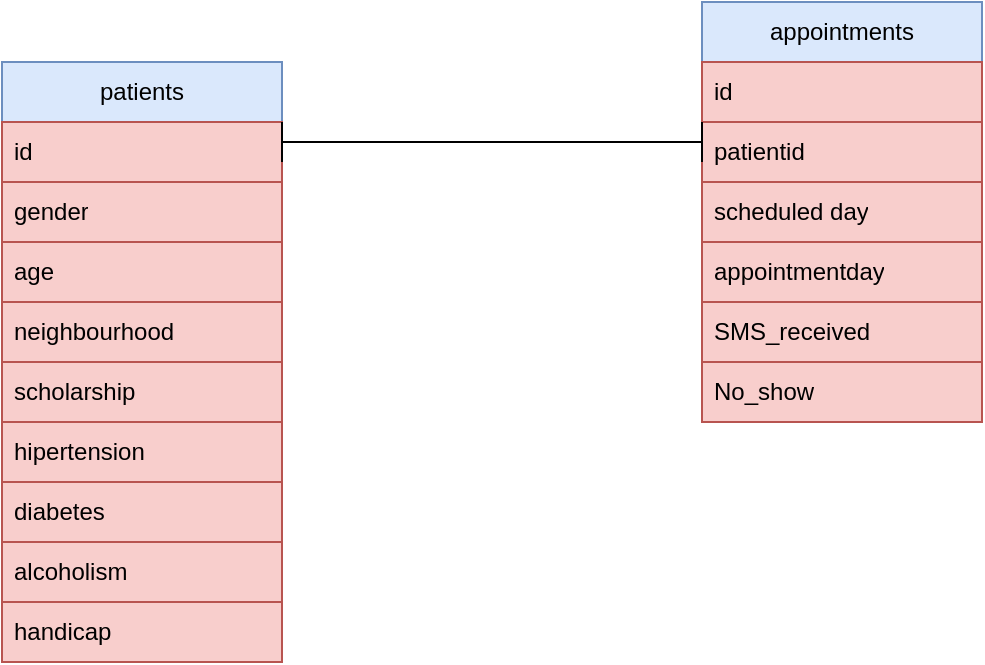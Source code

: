 <mxfile version="24.7.10">
  <diagram name="Page-1" id="d6DGnR5gyuTzXm-v7g0d">
    <mxGraphModel dx="880" dy="434" grid="1" gridSize="10" guides="1" tooltips="1" connect="1" arrows="1" fold="1" page="1" pageScale="1" pageWidth="850" pageHeight="1100" math="0" shadow="0">
      <root>
        <mxCell id="0" />
        <mxCell id="1" parent="0" />
        <mxCell id="CaGl-zAw1Ttkr3YSDuk8-1" value="patients" style="swimlane;fontStyle=0;childLayout=stackLayout;horizontal=1;startSize=30;horizontalStack=0;resizeParent=1;resizeParentMax=0;resizeLast=0;collapsible=1;marginBottom=0;whiteSpace=wrap;html=1;fillColor=#dae8fc;strokeColor=#6c8ebf;" vertex="1" parent="1">
          <mxGeometry x="160" y="160" width="140" height="300" as="geometry" />
        </mxCell>
        <mxCell id="CaGl-zAw1Ttkr3YSDuk8-2" value="id" style="text;strokeColor=#b85450;fillColor=#f8cecc;align=left;verticalAlign=middle;spacingLeft=4;spacingRight=4;overflow=hidden;points=[[0,0.5],[1,0.5]];portConstraint=eastwest;rotatable=0;whiteSpace=wrap;html=1;" vertex="1" parent="CaGl-zAw1Ttkr3YSDuk8-1">
          <mxGeometry y="30" width="140" height="30" as="geometry" />
        </mxCell>
        <mxCell id="CaGl-zAw1Ttkr3YSDuk8-3" value="gender" style="text;strokeColor=#b85450;fillColor=#f8cecc;align=left;verticalAlign=middle;spacingLeft=4;spacingRight=4;overflow=hidden;points=[[0,0.5],[1,0.5]];portConstraint=eastwest;rotatable=0;whiteSpace=wrap;html=1;" vertex="1" parent="CaGl-zAw1Ttkr3YSDuk8-1">
          <mxGeometry y="60" width="140" height="30" as="geometry" />
        </mxCell>
        <mxCell id="CaGl-zAw1Ttkr3YSDuk8-19" value="age" style="text;strokeColor=#b85450;fillColor=#f8cecc;align=left;verticalAlign=middle;spacingLeft=4;spacingRight=4;overflow=hidden;points=[[0,0.5],[1,0.5]];portConstraint=eastwest;rotatable=0;whiteSpace=wrap;html=1;" vertex="1" parent="CaGl-zAw1Ttkr3YSDuk8-1">
          <mxGeometry y="90" width="140" height="30" as="geometry" />
        </mxCell>
        <mxCell id="CaGl-zAw1Ttkr3YSDuk8-4" value="neighbourhood" style="text;strokeColor=#b85450;fillColor=#f8cecc;align=left;verticalAlign=middle;spacingLeft=4;spacingRight=4;overflow=hidden;points=[[0,0.5],[1,0.5]];portConstraint=eastwest;rotatable=0;whiteSpace=wrap;html=1;" vertex="1" parent="CaGl-zAw1Ttkr3YSDuk8-1">
          <mxGeometry y="120" width="140" height="30" as="geometry" />
        </mxCell>
        <mxCell id="CaGl-zAw1Ttkr3YSDuk8-10" value="scholarship" style="text;strokeColor=#b85450;fillColor=#f8cecc;align=left;verticalAlign=middle;spacingLeft=4;spacingRight=4;overflow=hidden;points=[[0,0.5],[1,0.5]];portConstraint=eastwest;rotatable=0;whiteSpace=wrap;html=1;" vertex="1" parent="CaGl-zAw1Ttkr3YSDuk8-1">
          <mxGeometry y="150" width="140" height="30" as="geometry" />
        </mxCell>
        <mxCell id="CaGl-zAw1Ttkr3YSDuk8-11" value="hipertension" style="text;strokeColor=#b85450;fillColor=#f8cecc;align=left;verticalAlign=middle;spacingLeft=4;spacingRight=4;overflow=hidden;points=[[0,0.5],[1,0.5]];portConstraint=eastwest;rotatable=0;whiteSpace=wrap;html=1;" vertex="1" parent="CaGl-zAw1Ttkr3YSDuk8-1">
          <mxGeometry y="180" width="140" height="30" as="geometry" />
        </mxCell>
        <mxCell id="CaGl-zAw1Ttkr3YSDuk8-12" value="diabetes" style="text;strokeColor=#b85450;fillColor=#f8cecc;align=left;verticalAlign=middle;spacingLeft=4;spacingRight=4;overflow=hidden;points=[[0,0.5],[1,0.5]];portConstraint=eastwest;rotatable=0;whiteSpace=wrap;html=1;" vertex="1" parent="CaGl-zAw1Ttkr3YSDuk8-1">
          <mxGeometry y="210" width="140" height="30" as="geometry" />
        </mxCell>
        <mxCell id="CaGl-zAw1Ttkr3YSDuk8-13" value="alcoholism" style="text;strokeColor=#b85450;fillColor=#f8cecc;align=left;verticalAlign=middle;spacingLeft=4;spacingRight=4;overflow=hidden;points=[[0,0.5],[1,0.5]];portConstraint=eastwest;rotatable=0;whiteSpace=wrap;html=1;" vertex="1" parent="CaGl-zAw1Ttkr3YSDuk8-1">
          <mxGeometry y="240" width="140" height="30" as="geometry" />
        </mxCell>
        <mxCell id="CaGl-zAw1Ttkr3YSDuk8-14" value="handicap" style="text;strokeColor=#b85450;fillColor=#f8cecc;align=left;verticalAlign=middle;spacingLeft=4;spacingRight=4;overflow=hidden;points=[[0,0.5],[1,0.5]];portConstraint=eastwest;rotatable=0;whiteSpace=wrap;html=1;" vertex="1" parent="CaGl-zAw1Ttkr3YSDuk8-1">
          <mxGeometry y="270" width="140" height="30" as="geometry" />
        </mxCell>
        <mxCell id="CaGl-zAw1Ttkr3YSDuk8-5" value="appointments" style="swimlane;fontStyle=0;childLayout=stackLayout;horizontal=1;startSize=30;horizontalStack=0;resizeParent=1;resizeParentMax=0;resizeLast=0;collapsible=1;marginBottom=0;whiteSpace=wrap;html=1;fillColor=#dae8fc;strokeColor=#6c8ebf;" vertex="1" parent="1">
          <mxGeometry x="510" y="130" width="140" height="210" as="geometry" />
        </mxCell>
        <mxCell id="CaGl-zAw1Ttkr3YSDuk8-6" value="id" style="text;strokeColor=#b85450;fillColor=#f8cecc;align=left;verticalAlign=middle;spacingLeft=4;spacingRight=4;overflow=hidden;points=[[0,0.5],[1,0.5]];portConstraint=eastwest;rotatable=0;whiteSpace=wrap;html=1;" vertex="1" parent="CaGl-zAw1Ttkr3YSDuk8-5">
          <mxGeometry y="30" width="140" height="30" as="geometry" />
        </mxCell>
        <mxCell id="CaGl-zAw1Ttkr3YSDuk8-7" value="patientid" style="text;strokeColor=#b85450;fillColor=#f8cecc;align=left;verticalAlign=middle;spacingLeft=4;spacingRight=4;overflow=hidden;points=[[0,0.5],[1,0.5]];portConstraint=eastwest;rotatable=0;whiteSpace=wrap;html=1;" vertex="1" parent="CaGl-zAw1Ttkr3YSDuk8-5">
          <mxGeometry y="60" width="140" height="30" as="geometry" />
        </mxCell>
        <mxCell id="CaGl-zAw1Ttkr3YSDuk8-8" value="scheduled day" style="text;strokeColor=#b85450;fillColor=#f8cecc;align=left;verticalAlign=middle;spacingLeft=4;spacingRight=4;overflow=hidden;points=[[0,0.5],[1,0.5]];portConstraint=eastwest;rotatable=0;whiteSpace=wrap;html=1;" vertex="1" parent="CaGl-zAw1Ttkr3YSDuk8-5">
          <mxGeometry y="90" width="140" height="30" as="geometry" />
        </mxCell>
        <mxCell id="CaGl-zAw1Ttkr3YSDuk8-16" value="appointmentday" style="text;strokeColor=#b85450;fillColor=#f8cecc;align=left;verticalAlign=middle;spacingLeft=4;spacingRight=4;overflow=hidden;points=[[0,0.5],[1,0.5]];portConstraint=eastwest;rotatable=0;whiteSpace=wrap;html=1;" vertex="1" parent="CaGl-zAw1Ttkr3YSDuk8-5">
          <mxGeometry y="120" width="140" height="30" as="geometry" />
        </mxCell>
        <mxCell id="CaGl-zAw1Ttkr3YSDuk8-17" value="SMS_received" style="text;strokeColor=#b85450;fillColor=#f8cecc;align=left;verticalAlign=middle;spacingLeft=4;spacingRight=4;overflow=hidden;points=[[0,0.5],[1,0.5]];portConstraint=eastwest;rotatable=0;whiteSpace=wrap;html=1;" vertex="1" parent="CaGl-zAw1Ttkr3YSDuk8-5">
          <mxGeometry y="150" width="140" height="30" as="geometry" />
        </mxCell>
        <mxCell id="CaGl-zAw1Ttkr3YSDuk8-18" value="No_show" style="text;strokeColor=#b85450;fillColor=#f8cecc;align=left;verticalAlign=middle;spacingLeft=4;spacingRight=4;overflow=hidden;points=[[0,0.5],[1,0.5]];portConstraint=eastwest;rotatable=0;whiteSpace=wrap;html=1;" vertex="1" parent="CaGl-zAw1Ttkr3YSDuk8-5">
          <mxGeometry y="180" width="140" height="30" as="geometry" />
        </mxCell>
        <mxCell id="CaGl-zAw1Ttkr3YSDuk8-20" value="" style="shape=crossbar;whiteSpace=wrap;html=1;rounded=1;" vertex="1" parent="1">
          <mxGeometry x="300" y="190" width="210" height="20" as="geometry" />
        </mxCell>
      </root>
    </mxGraphModel>
  </diagram>
</mxfile>

